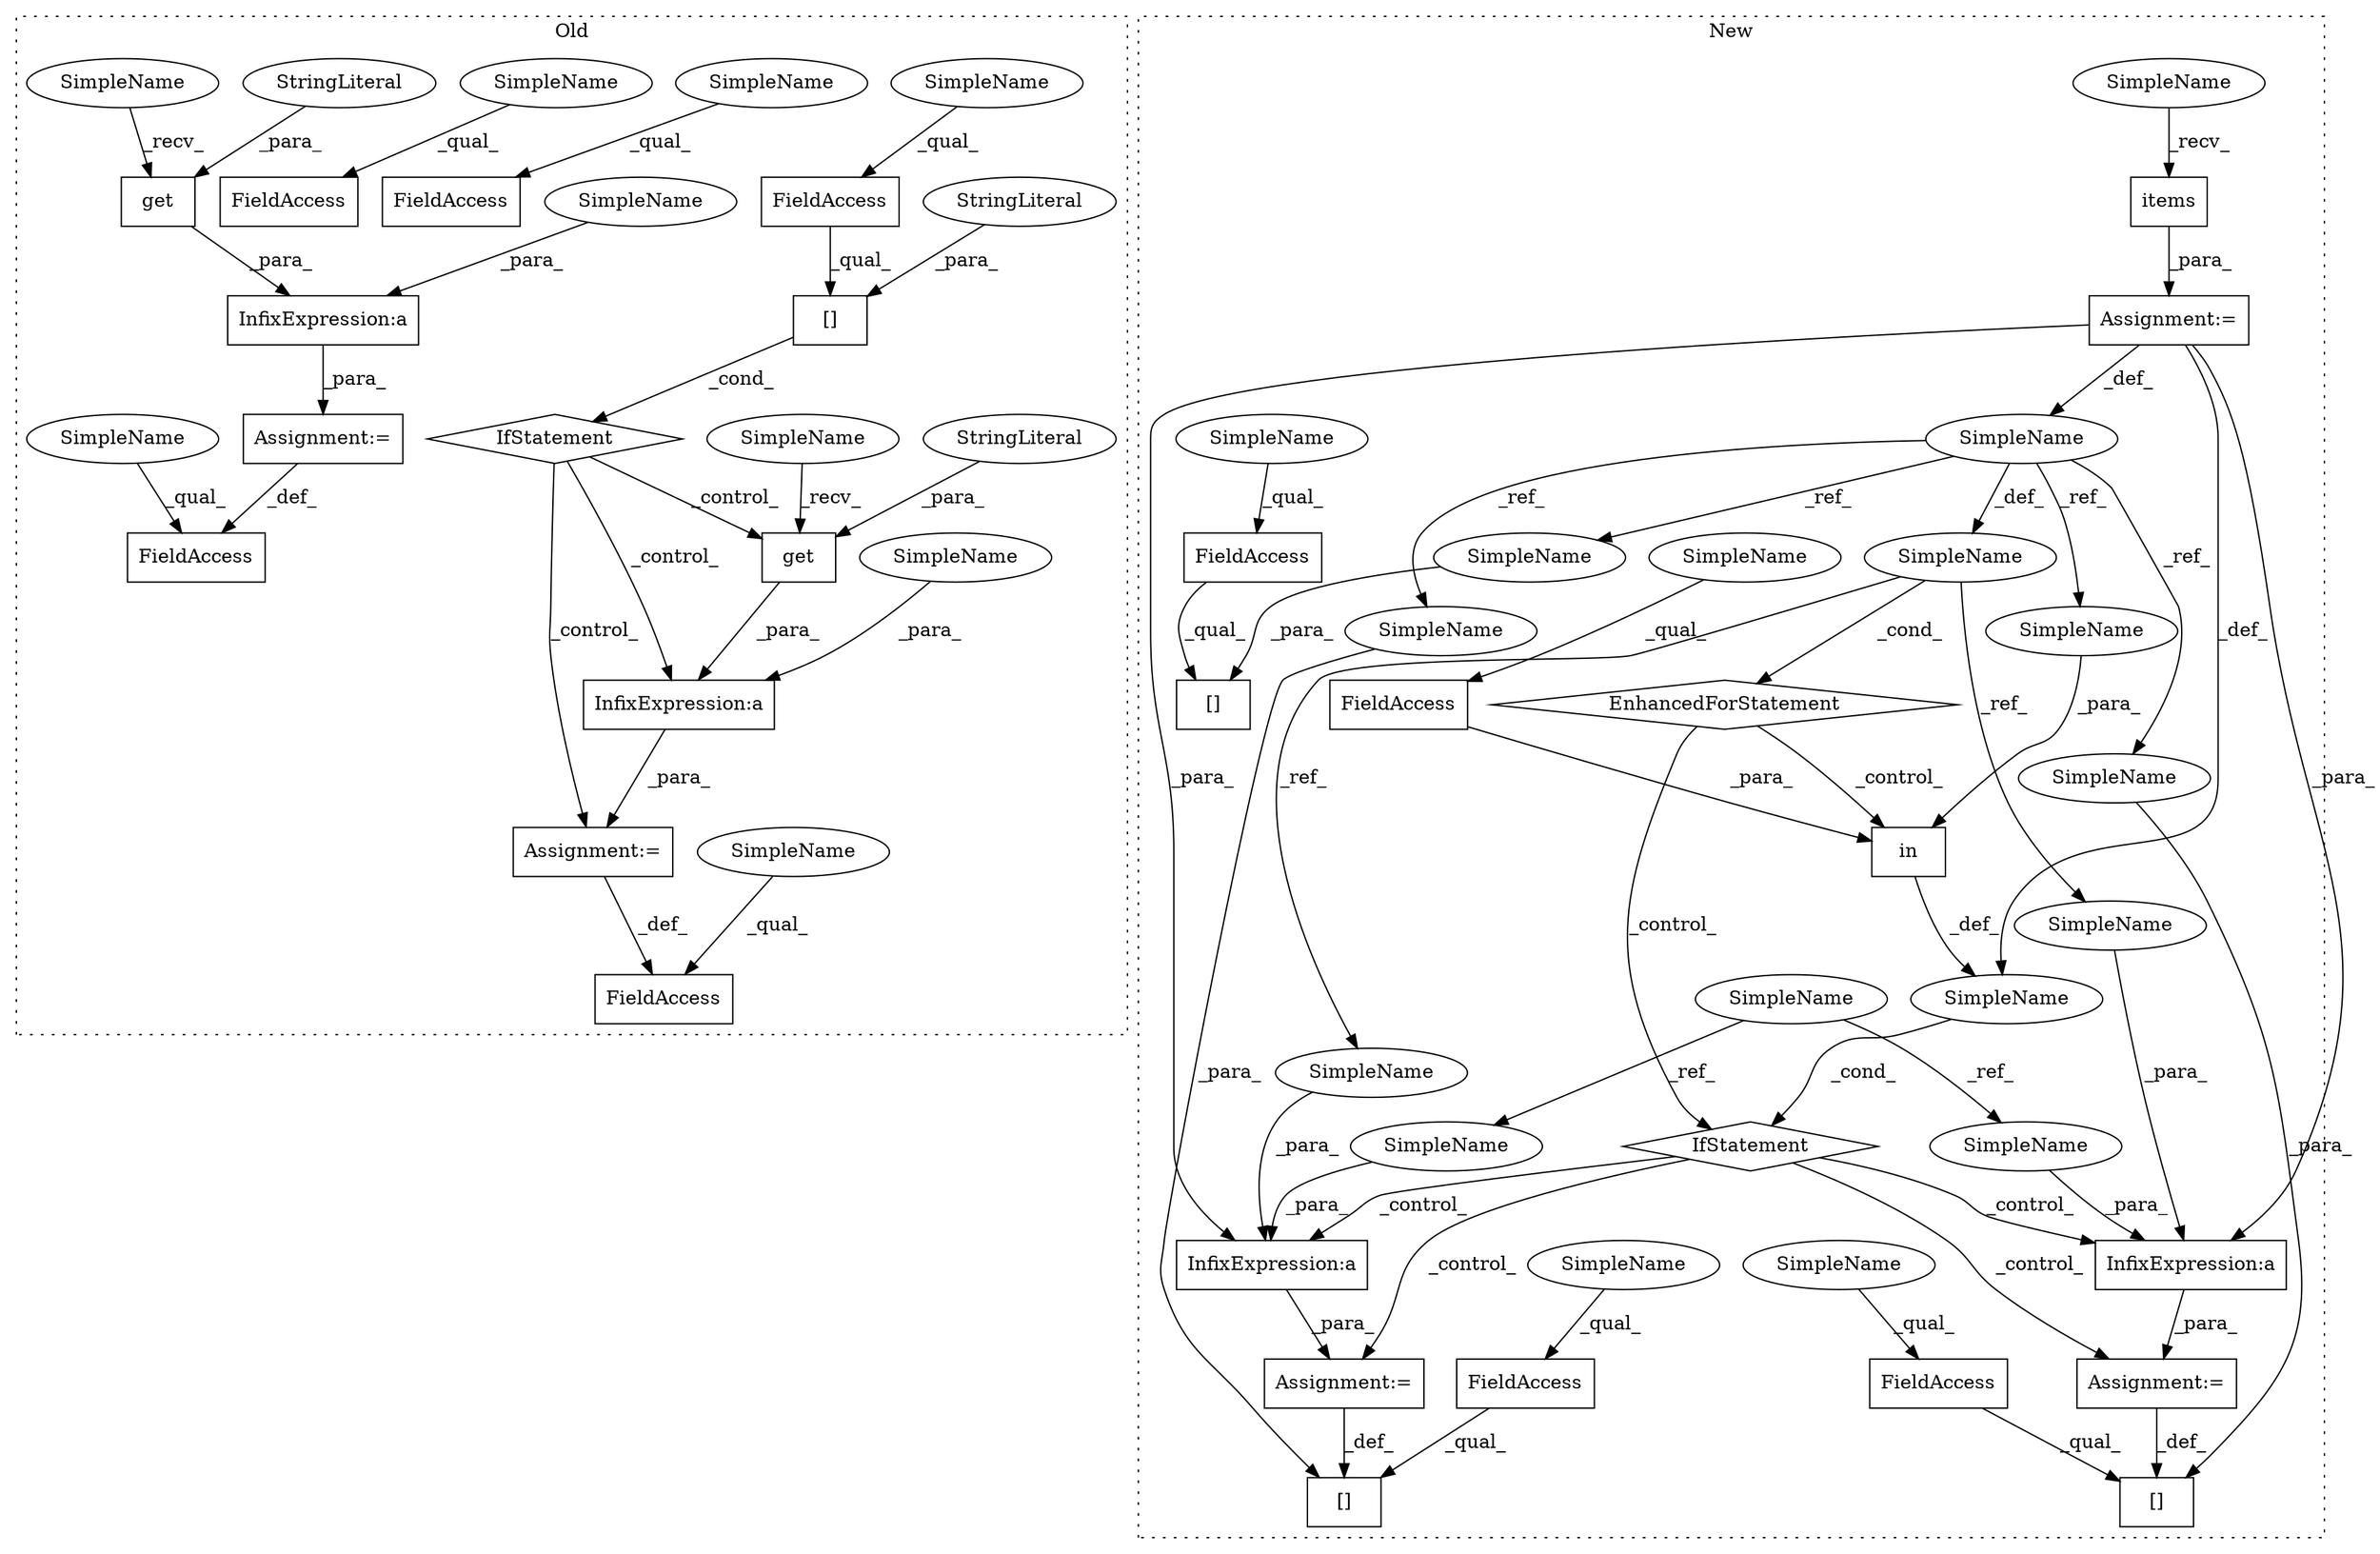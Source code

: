 digraph G {
subgraph cluster0 {
1 [label="get" a="32" s="7077,7095" l="4,1" shape="box"];
4 [label="Assignment:=" a="7" s="7069" l="2" shape="box"];
11 [label="StringLiteral" a="45" s="7081" l="10" shape="ellipse"];
12 [label="InfixExpression:a" a="27" s="7096" l="3" shape="box"];
14 [label="[]" a="2" s="7014,7041" l="12,1" shape="box"];
16 [label="get" a="32" s="6975,6989" l="4,1" shape="box"];
17 [label="InfixExpression:a" a="27" s="6990" l="3" shape="box"];
20 [label="FieldAccess" a="22" s="7052" l="17" shape="box"];
21 [label="FieldAccess" a="22" s="6954" l="13" shape="box"];
22 [label="FieldAccess" a="22" s="7014" l="11" shape="box"];
23 [label="FieldAccess" a="22" s="6954" l="13" shape="box"];
24 [label="FieldAccess" a="22" s="7052" l="17" shape="box"];
30 [label="IfStatement" a="25" s="7010,7042" l="4,2" shape="diamond"];
33 [label="StringLiteral" a="45" s="6979" l="6" shape="ellipse"];
34 [label="StringLiteral" a="45" s="7026" l="15" shape="ellipse"];
35 [label="Assignment:=" a="7" s="6967" l="2" shape="box"];
41 [label="SimpleName" a="42" s="7072" l="4" shape="ellipse"];
42 [label="SimpleName" a="42" s="6970" l="4" shape="ellipse"];
43 [label="SimpleName" a="42" s="7052" l="4" shape="ellipse"];
44 [label="SimpleName" a="42" s="7014" l="4" shape="ellipse"];
45 [label="SimpleName" a="42" s="7052" l="4" shape="ellipse"];
46 [label="SimpleName" a="42" s="6954" l="4" shape="ellipse"];
47 [label="SimpleName" a="42" s="6954" l="4" shape="ellipse"];
48 [label="SimpleName" a="42" s="6993" l="10" shape="ellipse"];
49 [label="SimpleName" a="42" s="7099" l="10" shape="ellipse"];
label = "Old";
style="dotted";
}
subgraph cluster1 {
2 [label="items" a="32" s="6388" l="7" shape="box"];
3 [label="Assignment:=" a="7" s="6312,6395" l="63,2" shape="box"];
5 [label="EnhancedForStatement" a="70" s="6312,6395" l="63,2" shape="diamond"];
6 [label="Assignment:=" a="7" s="6515" l="1" shape="box"];
7 [label="[]" a="2" s="6501,6514" l="12,1" shape="box"];
8 [label="SimpleName" a="42" s="6379" l="1" shape="ellipse"];
9 [label="FieldAccess" a="22" s="6501" l="11" shape="box"];
10 [label="InfixExpression:a" a="27" s="6518" l="3" shape="box"];
13 [label="InfixExpression:a" a="27" s="6461" l="3" shape="box"];
15 [label="[]" a="2" s="6443,6456" l="12,1" shape="box"];
18 [label="[]" a="2" s="6443,6456" l="12,1" shape="box"];
19 [label="in" a="105" s="6415" l="16" shape="box"];
25 [label="FieldAccess" a="22" s="6443" l="11" shape="box"];
26 [label="FieldAccess" a="22" s="6443" l="11" shape="box"];
27 [label="FieldAccess" a="22" s="6420" l="11" shape="box"];
28 [label="SimpleName" a="42" s="6250" l="10" shape="ellipse"];
29 [label="IfStatement" a="25" s="6405,6431" l="10,2" shape="diamond"];
31 [label="SimpleName" a="42" s="" l="" shape="ellipse"];
32 [label="SimpleName" a="42" s="6369" l="1" shape="ellipse"];
36 [label="Assignment:=" a="7" s="6457" l="2" shape="box"];
37 [label="SimpleName" a="42" s="6460" l="1" shape="ellipse"];
38 [label="SimpleName" a="42" s="6517" l="1" shape="ellipse"];
39 [label="SimpleName" a="42" s="6464" l="10" shape="ellipse"];
40 [label="SimpleName" a="42" s="6521" l="10" shape="ellipse"];
50 [label="SimpleName" a="42" s="6383" l="4" shape="ellipse"];
51 [label="SimpleName" a="42" s="6443" l="4" shape="ellipse"];
52 [label="SimpleName" a="42" s="6443" l="4" shape="ellipse"];
53 [label="SimpleName" a="42" s="6501" l="4" shape="ellipse"];
54 [label="SimpleName" a="42" s="6420" l="4" shape="ellipse"];
55 [label="SimpleName" a="42" s="6513" l="1" shape="ellipse"];
56 [label="SimpleName" a="42" s="6455" l="1" shape="ellipse"];
57 [label="SimpleName" a="42" s="6415" l="1" shape="ellipse"];
58 [label="SimpleName" a="42" s="6455" l="1" shape="ellipse"];
label = "New";
style="dotted";
}
1 -> 12 [label="_para_"];
2 -> 3 [label="_para_"];
3 -> 32 [label="_def_"];
3 -> 10 [label="_para_"];
3 -> 13 [label="_para_"];
3 -> 31 [label="_def_"];
4 -> 20 [label="_def_"];
5 -> 29 [label="_control_"];
5 -> 19 [label="_control_"];
6 -> 7 [label="_def_"];
8 -> 37 [label="_ref_"];
8 -> 5 [label="_cond_"];
8 -> 38 [label="_ref_"];
9 -> 7 [label="_qual_"];
10 -> 6 [label="_para_"];
11 -> 1 [label="_para_"];
12 -> 4 [label="_para_"];
13 -> 36 [label="_para_"];
14 -> 30 [label="_cond_"];
16 -> 17 [label="_para_"];
17 -> 35 [label="_para_"];
19 -> 31 [label="_def_"];
22 -> 14 [label="_qual_"];
25 -> 18 [label="_qual_"];
26 -> 15 [label="_qual_"];
27 -> 19 [label="_para_"];
28 -> 39 [label="_ref_"];
28 -> 40 [label="_ref_"];
29 -> 36 [label="_control_"];
29 -> 10 [label="_control_"];
29 -> 6 [label="_control_"];
29 -> 13 [label="_control_"];
30 -> 4 [label="_control_"];
30 -> 1 [label="_control_"];
30 -> 12 [label="_control_"];
31 -> 29 [label="_cond_"];
32 -> 8 [label="_def_"];
32 -> 57 [label="_ref_"];
32 -> 58 [label="_ref_"];
32 -> 56 [label="_ref_"];
32 -> 55 [label="_ref_"];
33 -> 16 [label="_para_"];
34 -> 14 [label="_para_"];
35 -> 21 [label="_def_"];
36 -> 18 [label="_def_"];
37 -> 13 [label="_para_"];
38 -> 10 [label="_para_"];
39 -> 13 [label="_para_"];
40 -> 10 [label="_para_"];
41 -> 1 [label="_recv_"];
42 -> 16 [label="_recv_"];
43 -> 20 [label="_qual_"];
44 -> 22 [label="_qual_"];
45 -> 24 [label="_qual_"];
46 -> 23 [label="_qual_"];
47 -> 21 [label="_qual_"];
48 -> 17 [label="_para_"];
49 -> 12 [label="_para_"];
50 -> 2 [label="_recv_"];
51 -> 26 [label="_qual_"];
52 -> 25 [label="_qual_"];
53 -> 9 [label="_qual_"];
54 -> 27 [label="_qual_"];
55 -> 7 [label="_para_"];
56 -> 15 [label="_para_"];
57 -> 19 [label="_para_"];
58 -> 18 [label="_para_"];
}